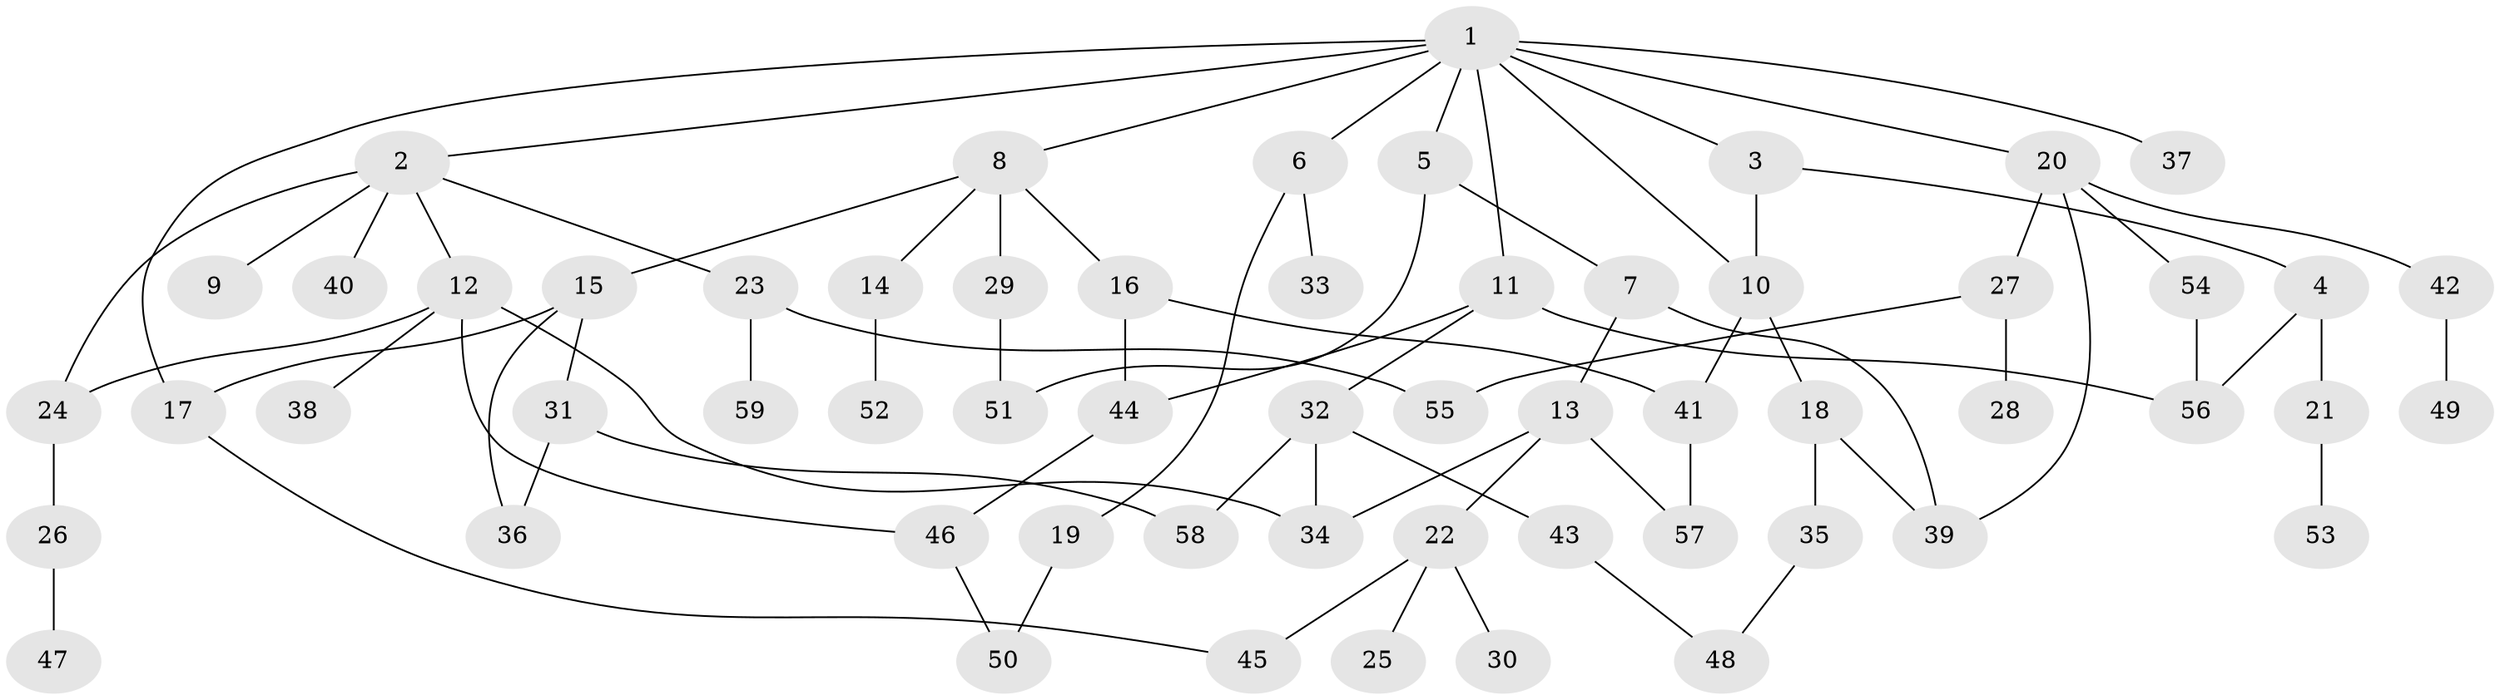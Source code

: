 // coarse degree distribution, {14: 0.027777777777777776, 3: 0.2222222222222222, 4: 0.16666666666666666, 2: 0.2222222222222222, 5: 0.08333333333333333, 1: 0.25, 6: 0.027777777777777776}
// Generated by graph-tools (version 1.1) at 2025/41/03/06/25 10:41:28]
// undirected, 59 vertices, 78 edges
graph export_dot {
graph [start="1"]
  node [color=gray90,style=filled];
  1;
  2;
  3;
  4;
  5;
  6;
  7;
  8;
  9;
  10;
  11;
  12;
  13;
  14;
  15;
  16;
  17;
  18;
  19;
  20;
  21;
  22;
  23;
  24;
  25;
  26;
  27;
  28;
  29;
  30;
  31;
  32;
  33;
  34;
  35;
  36;
  37;
  38;
  39;
  40;
  41;
  42;
  43;
  44;
  45;
  46;
  47;
  48;
  49;
  50;
  51;
  52;
  53;
  54;
  55;
  56;
  57;
  58;
  59;
  1 -- 2;
  1 -- 3;
  1 -- 5;
  1 -- 6;
  1 -- 8;
  1 -- 10;
  1 -- 11;
  1 -- 17;
  1 -- 20;
  1 -- 37;
  2 -- 9;
  2 -- 12;
  2 -- 23;
  2 -- 40;
  2 -- 24;
  3 -- 4;
  3 -- 10;
  4 -- 21;
  4 -- 56;
  5 -- 7;
  5 -- 51;
  6 -- 19;
  6 -- 33;
  7 -- 13;
  7 -- 39;
  8 -- 14;
  8 -- 15;
  8 -- 16;
  8 -- 29;
  10 -- 18;
  10 -- 41;
  11 -- 32;
  11 -- 56;
  11 -- 44;
  12 -- 24;
  12 -- 38;
  12 -- 46;
  12 -- 34;
  13 -- 22;
  13 -- 34;
  13 -- 57;
  14 -- 52;
  15 -- 31;
  15 -- 36;
  15 -- 17;
  16 -- 41;
  16 -- 44;
  17 -- 45;
  18 -- 35;
  18 -- 39;
  19 -- 50;
  20 -- 27;
  20 -- 42;
  20 -- 54;
  20 -- 39;
  21 -- 53;
  22 -- 25;
  22 -- 30;
  22 -- 45;
  23 -- 55;
  23 -- 59;
  24 -- 26;
  26 -- 47;
  27 -- 28;
  27 -- 55;
  29 -- 51;
  31 -- 36;
  31 -- 58;
  32 -- 43;
  32 -- 58;
  32 -- 34;
  35 -- 48;
  41 -- 57;
  42 -- 49;
  43 -- 48;
  44 -- 46;
  46 -- 50;
  54 -- 56;
}
